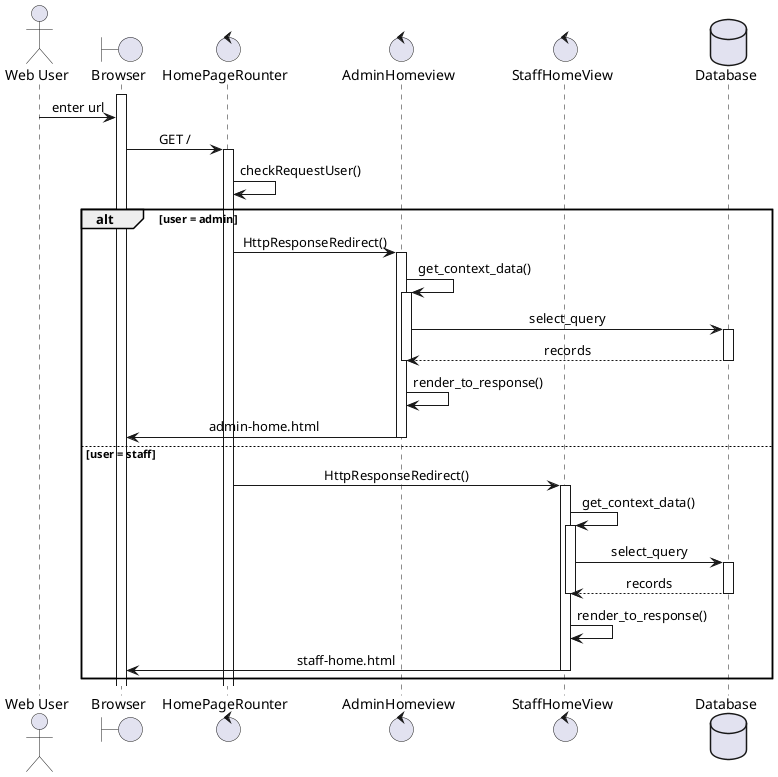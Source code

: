 @startuml Manage WeeklyLog
skinparam sequenceMessageAlign center

actor       "Web User" as actor
boundary    Browser as ui
control     HomePageRounter as rpr
control     AdminHomeview as ahv
control     StaffHomeView as shv
database    Database as db

activate ui
actor -> ui: enter url
ui -> rpr: GET /
activate rpr
rpr -> rpr: checkRequestUser()
alt user = admin
    rpr -> ahv: HttpResponseRedirect()
    activate ahv
    ahv -> ahv: get_context_data()
    activate ahv
    ahv -> db: select_query
    activate db
    return records
    deactivate ahv
    ahv -> ahv: render_to_response()
    ahv -> ui: admin-home.html
    deactivate ahv
else user = staff
    rpr -> shv: HttpResponseRedirect()
    activate shv
    shv -> shv: get_context_data()
    activate shv
    shv -> db: select_query
    activate db
    return records
    deactivate shv
    shv -> shv: render_to_response()
    shv -> ui: staff-home.html
    deactivate shv
end
@enduml